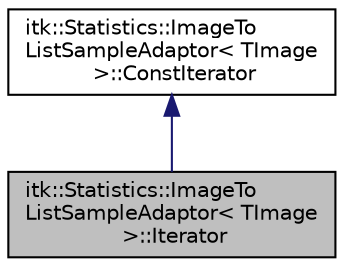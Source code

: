 digraph "itk::Statistics::ImageToListSampleAdaptor&lt; TImage &gt;::Iterator"
{
 // LATEX_PDF_SIZE
  edge [fontname="Helvetica",fontsize="10",labelfontname="Helvetica",labelfontsize="10"];
  node [fontname="Helvetica",fontsize="10",shape=record];
  Node1 [label="itk::Statistics::ImageTo\lListSampleAdaptor\< TImage\l \>::Iterator",height=0.2,width=0.4,color="black", fillcolor="grey75", style="filled", fontcolor="black",tooltip="Iterator."];
  Node2 -> Node1 [dir="back",color="midnightblue",fontsize="10",style="solid",fontname="Helvetica"];
  Node2 [label="itk::Statistics::ImageTo\lListSampleAdaptor\< TImage\l \>::ConstIterator",height=0.2,width=0.4,color="black", fillcolor="white", style="filled",URL="$classitk_1_1Statistics_1_1ImageToListSampleAdaptor_1_1ConstIterator.html",tooltip="Const Iterator."];
}
